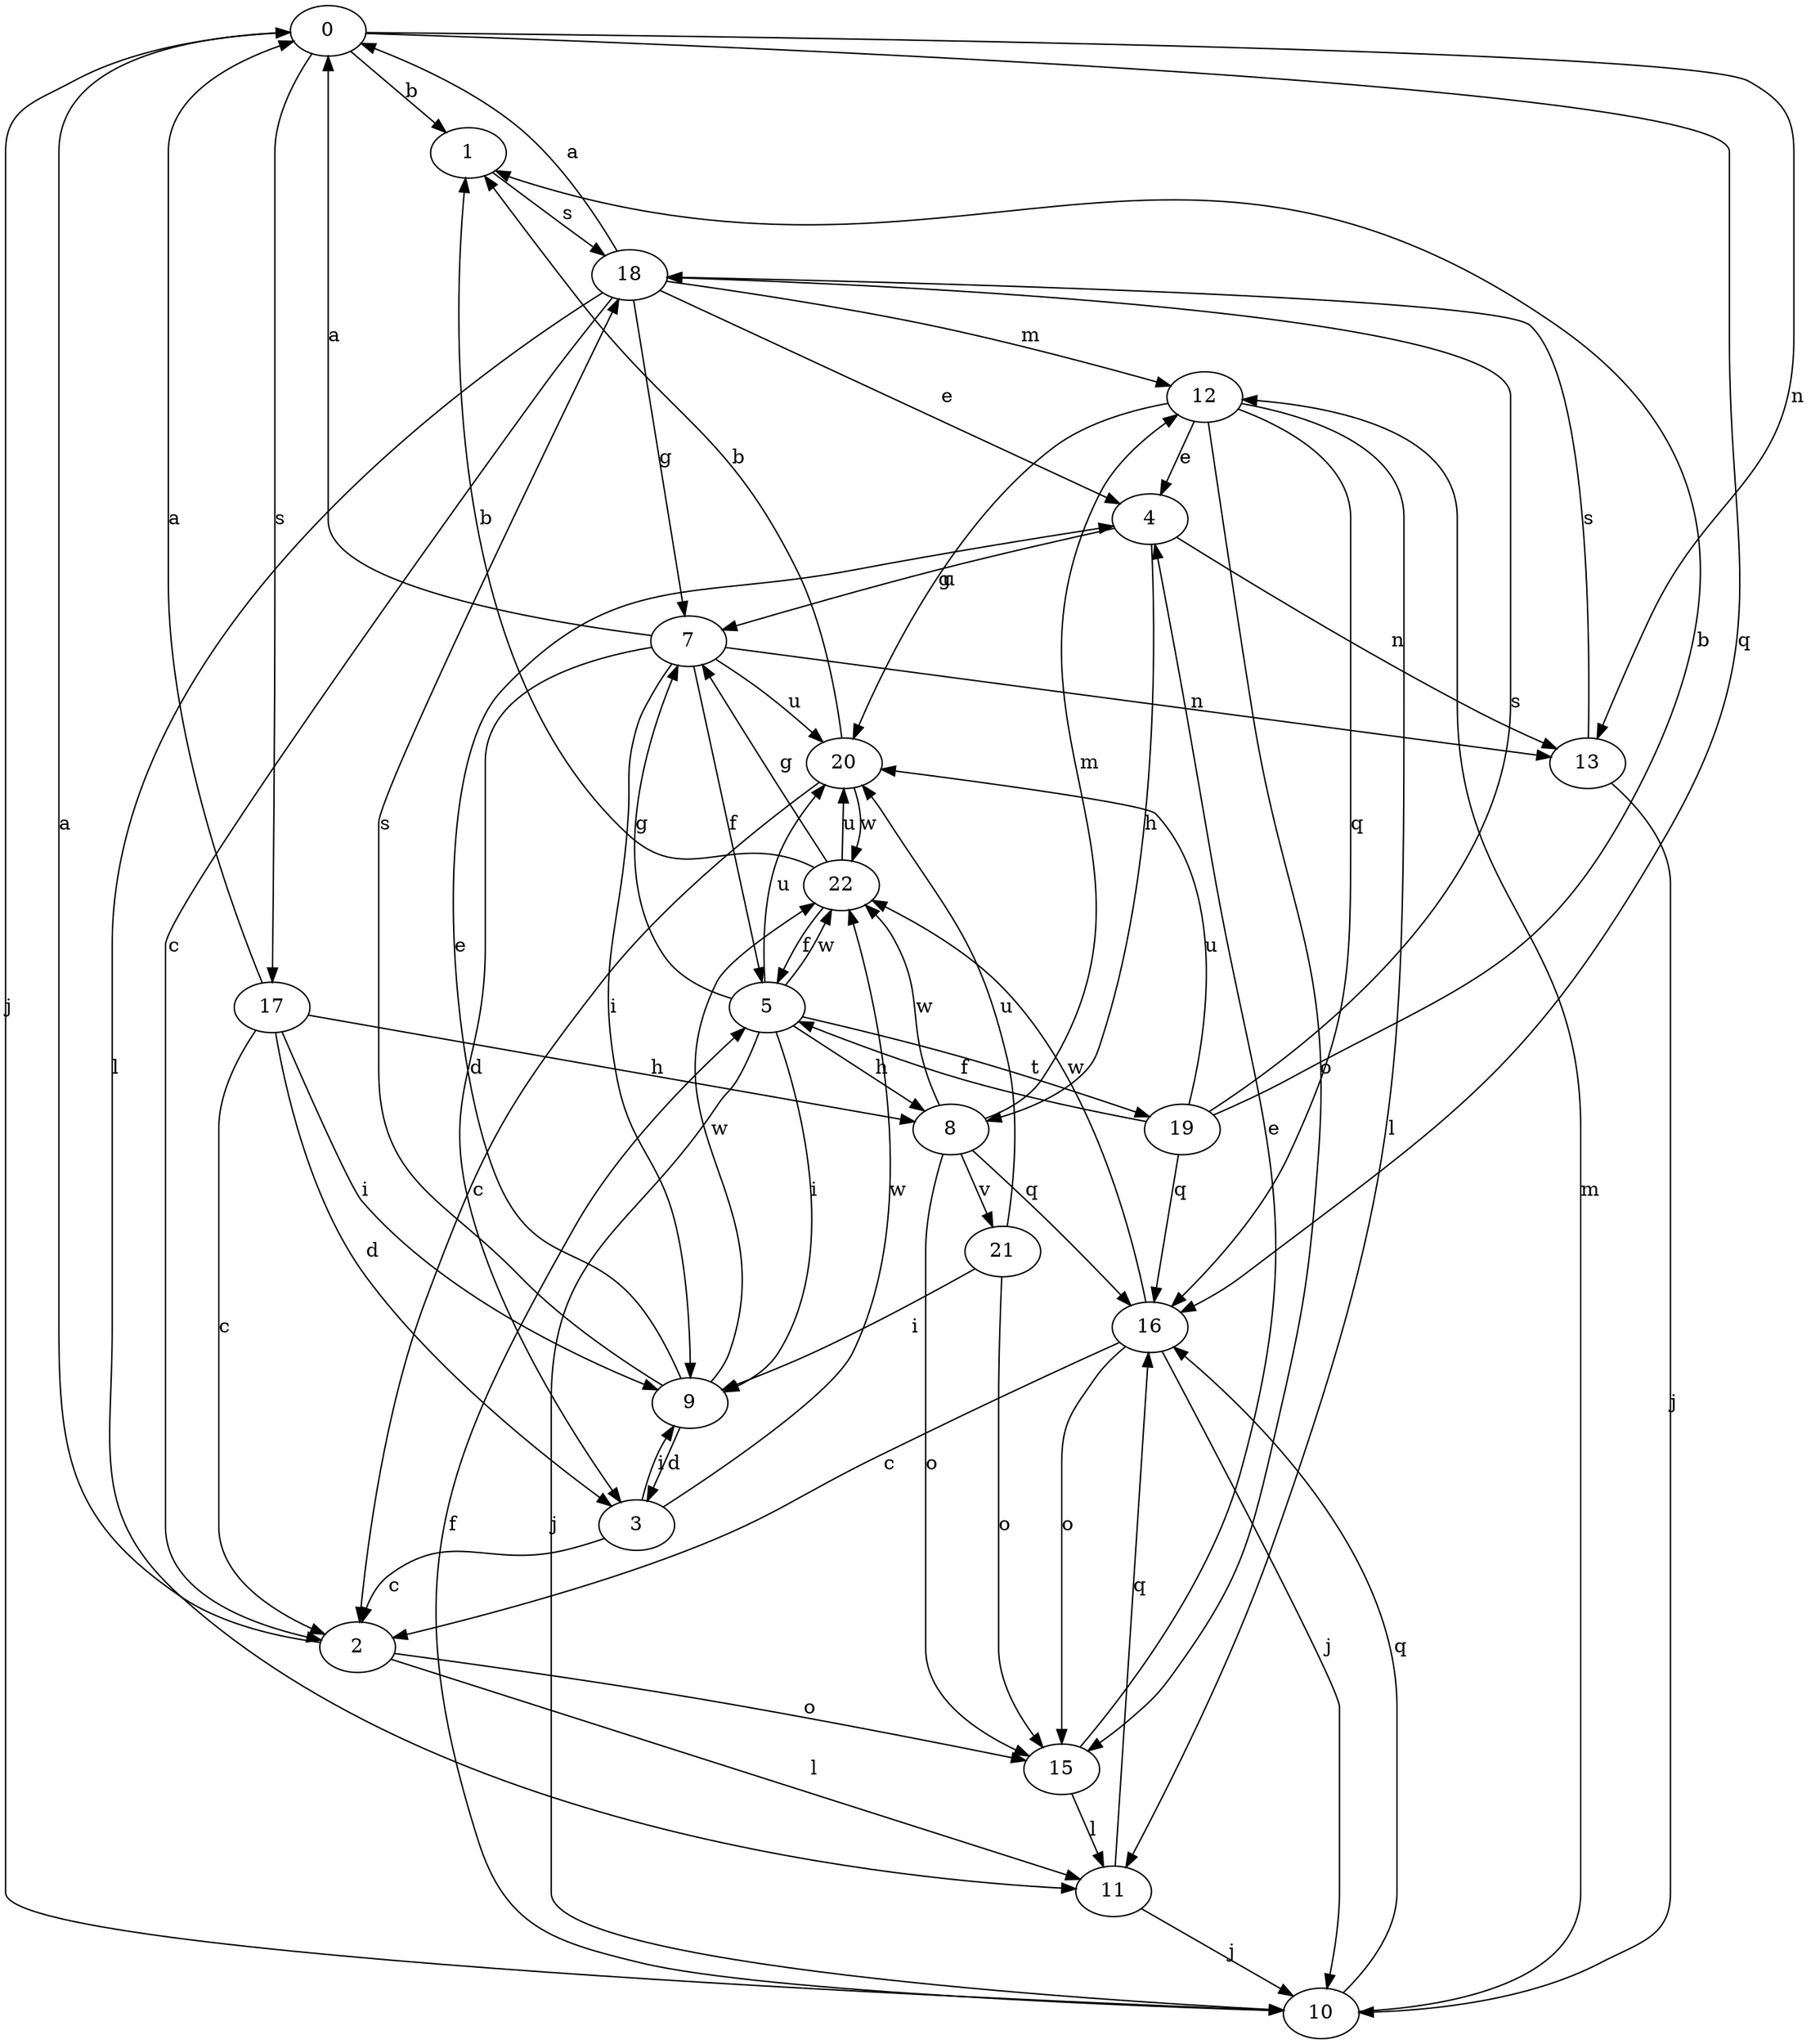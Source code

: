 strict digraph  {
0;
1;
2;
3;
4;
5;
7;
8;
9;
10;
11;
12;
13;
15;
16;
17;
18;
19;
20;
21;
22;
0 -> 1  [label=b];
0 -> 10  [label=j];
0 -> 13  [label=n];
0 -> 16  [label=q];
0 -> 17  [label=s];
1 -> 18  [label=s];
2 -> 0  [label=a];
2 -> 11  [label=l];
2 -> 15  [label=o];
3 -> 2  [label=c];
3 -> 9  [label=i];
3 -> 22  [label=w];
4 -> 7  [label=g];
4 -> 8  [label=h];
4 -> 13  [label=n];
5 -> 7  [label=g];
5 -> 8  [label=h];
5 -> 9  [label=i];
5 -> 10  [label=j];
5 -> 19  [label=t];
5 -> 20  [label=u];
5 -> 22  [label=w];
7 -> 0  [label=a];
7 -> 3  [label=d];
7 -> 5  [label=f];
7 -> 9  [label=i];
7 -> 13  [label=n];
7 -> 20  [label=u];
8 -> 12  [label=m];
8 -> 15  [label=o];
8 -> 16  [label=q];
8 -> 21  [label=v];
8 -> 22  [label=w];
9 -> 3  [label=d];
9 -> 4  [label=e];
9 -> 18  [label=s];
9 -> 22  [label=w];
10 -> 5  [label=f];
10 -> 12  [label=m];
10 -> 16  [label=q];
11 -> 10  [label=j];
11 -> 16  [label=q];
12 -> 4  [label=e];
12 -> 11  [label=l];
12 -> 15  [label=o];
12 -> 16  [label=q];
12 -> 20  [label=u];
13 -> 10  [label=j];
13 -> 18  [label=s];
15 -> 4  [label=e];
15 -> 11  [label=l];
16 -> 2  [label=c];
16 -> 10  [label=j];
16 -> 15  [label=o];
16 -> 22  [label=w];
17 -> 0  [label=a];
17 -> 2  [label=c];
17 -> 3  [label=d];
17 -> 8  [label=h];
17 -> 9  [label=i];
18 -> 0  [label=a];
18 -> 2  [label=c];
18 -> 4  [label=e];
18 -> 7  [label=g];
18 -> 11  [label=l];
18 -> 12  [label=m];
19 -> 1  [label=b];
19 -> 5  [label=f];
19 -> 16  [label=q];
19 -> 18  [label=s];
19 -> 20  [label=u];
20 -> 1  [label=b];
20 -> 2  [label=c];
20 -> 22  [label=w];
21 -> 9  [label=i];
21 -> 15  [label=o];
21 -> 20  [label=u];
22 -> 1  [label=b];
22 -> 5  [label=f];
22 -> 7  [label=g];
22 -> 20  [label=u];
}
